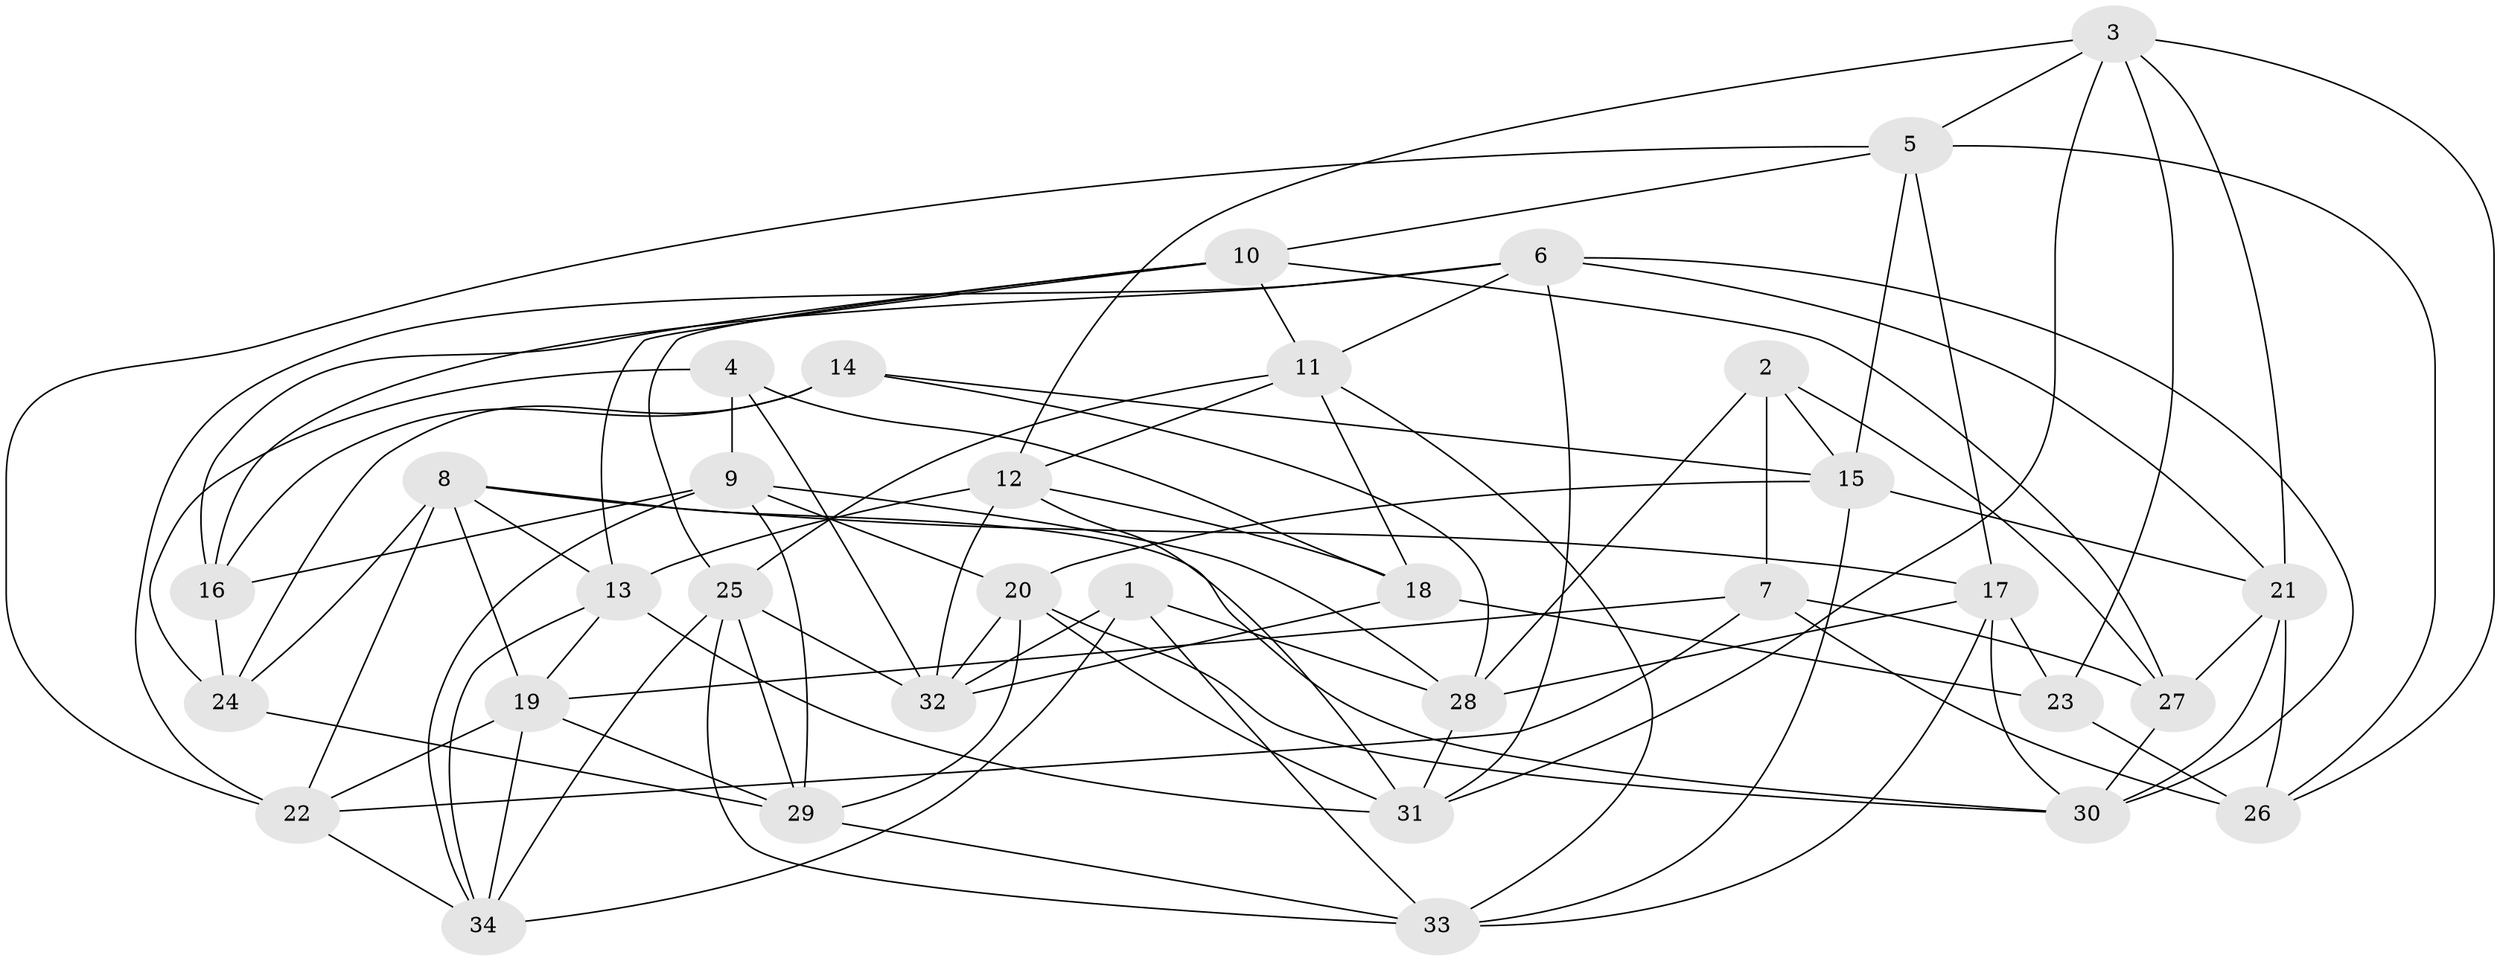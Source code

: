 // original degree distribution, {4: 1.0}
// Generated by graph-tools (version 1.1) at 2025/26/03/09/25 03:26:57]
// undirected, 34 vertices, 94 edges
graph export_dot {
graph [start="1"]
  node [color=gray90,style=filled];
  1;
  2;
  3;
  4;
  5;
  6;
  7;
  8;
  9;
  10;
  11;
  12;
  13;
  14;
  15;
  16;
  17;
  18;
  19;
  20;
  21;
  22;
  23;
  24;
  25;
  26;
  27;
  28;
  29;
  30;
  31;
  32;
  33;
  34;
  1 -- 28 [weight=1.0];
  1 -- 32 [weight=1.0];
  1 -- 33 [weight=1.0];
  1 -- 34 [weight=1.0];
  2 -- 7 [weight=1.0];
  2 -- 15 [weight=1.0];
  2 -- 27 [weight=1.0];
  2 -- 28 [weight=1.0];
  3 -- 5 [weight=1.0];
  3 -- 12 [weight=1.0];
  3 -- 21 [weight=1.0];
  3 -- 23 [weight=1.0];
  3 -- 26 [weight=1.0];
  3 -- 31 [weight=1.0];
  4 -- 9 [weight=1.0];
  4 -- 18 [weight=1.0];
  4 -- 24 [weight=1.0];
  4 -- 32 [weight=1.0];
  5 -- 10 [weight=1.0];
  5 -- 15 [weight=1.0];
  5 -- 17 [weight=1.0];
  5 -- 22 [weight=1.0];
  5 -- 26 [weight=1.0];
  6 -- 11 [weight=1.0];
  6 -- 16 [weight=1.0];
  6 -- 21 [weight=1.0];
  6 -- 22 [weight=1.0];
  6 -- 30 [weight=1.0];
  6 -- 31 [weight=1.0];
  7 -- 19 [weight=1.0];
  7 -- 22 [weight=1.0];
  7 -- 26 [weight=1.0];
  7 -- 27 [weight=2.0];
  8 -- 13 [weight=1.0];
  8 -- 17 [weight=1.0];
  8 -- 19 [weight=1.0];
  8 -- 22 [weight=1.0];
  8 -- 24 [weight=1.0];
  8 -- 30 [weight=1.0];
  9 -- 16 [weight=1.0];
  9 -- 20 [weight=1.0];
  9 -- 28 [weight=1.0];
  9 -- 29 [weight=1.0];
  9 -- 34 [weight=1.0];
  10 -- 11 [weight=1.0];
  10 -- 13 [weight=1.0];
  10 -- 16 [weight=1.0];
  10 -- 25 [weight=1.0];
  10 -- 27 [weight=1.0];
  11 -- 12 [weight=1.0];
  11 -- 18 [weight=1.0];
  11 -- 25 [weight=1.0];
  11 -- 33 [weight=1.0];
  12 -- 13 [weight=1.0];
  12 -- 18 [weight=1.0];
  12 -- 31 [weight=1.0];
  12 -- 32 [weight=1.0];
  13 -- 19 [weight=1.0];
  13 -- 31 [weight=1.0];
  13 -- 34 [weight=1.0];
  14 -- 15 [weight=1.0];
  14 -- 16 [weight=1.0];
  14 -- 24 [weight=1.0];
  14 -- 28 [weight=1.0];
  15 -- 20 [weight=1.0];
  15 -- 21 [weight=1.0];
  15 -- 33 [weight=1.0];
  16 -- 24 [weight=2.0];
  17 -- 23 [weight=1.0];
  17 -- 28 [weight=1.0];
  17 -- 30 [weight=1.0];
  17 -- 33 [weight=1.0];
  18 -- 23 [weight=2.0];
  18 -- 32 [weight=1.0];
  19 -- 22 [weight=1.0];
  19 -- 29 [weight=1.0];
  19 -- 34 [weight=1.0];
  20 -- 29 [weight=1.0];
  20 -- 30 [weight=1.0];
  20 -- 31 [weight=1.0];
  20 -- 32 [weight=1.0];
  21 -- 26 [weight=1.0];
  21 -- 27 [weight=1.0];
  21 -- 30 [weight=1.0];
  22 -- 34 [weight=1.0];
  23 -- 26 [weight=2.0];
  24 -- 29 [weight=1.0];
  25 -- 29 [weight=1.0];
  25 -- 32 [weight=1.0];
  25 -- 33 [weight=1.0];
  25 -- 34 [weight=1.0];
  27 -- 30 [weight=1.0];
  28 -- 31 [weight=1.0];
  29 -- 33 [weight=1.0];
}

